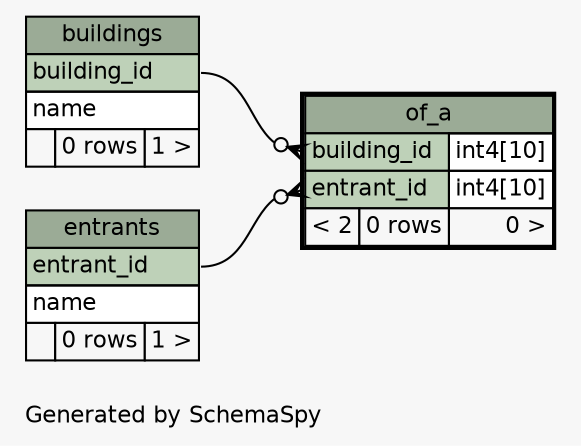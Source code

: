 // dot 2.38.0 on Mac OS X 10.11.3
// SchemaSpy rev 590
digraph "oneDegreeRelationshipsDiagram" {
  graph [
    rankdir="RL"
    bgcolor="#f7f7f7"
    label="\nGenerated by SchemaSpy"
    labeljust="l"
    nodesep="0.18"
    ranksep="0.46"
    fontname="Helvetica"
    fontsize="11"
  ];
  node [
    fontname="Helvetica"
    fontsize="11"
    shape="plaintext"
  ];
  edge [
    arrowsize="0.8"
  ];
  "of_a":"building_id":w -> "buildings":"building_id":e [arrowhead=none dir=back arrowtail=crowodot];
  "of_a":"entrant_id":w -> "entrants":"entrant_id":e [arrowhead=none dir=back arrowtail=crowodot];
  "buildings" [
    label=<
    <TABLE BORDER="0" CELLBORDER="1" CELLSPACING="0" BGCOLOR="#ffffff">
      <TR><TD COLSPAN="3" BGCOLOR="#9bab96" ALIGN="CENTER">buildings</TD></TR>
      <TR><TD PORT="building_id" COLSPAN="3" BGCOLOR="#bed1b8" ALIGN="LEFT">building_id</TD></TR>
      <TR><TD PORT="name" COLSPAN="3" ALIGN="LEFT">name</TD></TR>
      <TR><TD ALIGN="LEFT" BGCOLOR="#f7f7f7">  </TD><TD ALIGN="RIGHT" BGCOLOR="#f7f7f7">0 rows</TD><TD ALIGN="RIGHT" BGCOLOR="#f7f7f7">1 &gt;</TD></TR>
    </TABLE>>
    URL="buildings.html"
    tooltip="buildings"
  ];
  "entrants" [
    label=<
    <TABLE BORDER="0" CELLBORDER="1" CELLSPACING="0" BGCOLOR="#ffffff">
      <TR><TD COLSPAN="3" BGCOLOR="#9bab96" ALIGN="CENTER">entrants</TD></TR>
      <TR><TD PORT="entrant_id" COLSPAN="3" BGCOLOR="#bed1b8" ALIGN="LEFT">entrant_id</TD></TR>
      <TR><TD PORT="name" COLSPAN="3" ALIGN="LEFT">name</TD></TR>
      <TR><TD ALIGN="LEFT" BGCOLOR="#f7f7f7">  </TD><TD ALIGN="RIGHT" BGCOLOR="#f7f7f7">0 rows</TD><TD ALIGN="RIGHT" BGCOLOR="#f7f7f7">1 &gt;</TD></TR>
    </TABLE>>
    URL="entrants.html"
    tooltip="entrants"
  ];
  "of_a" [
    label=<
    <TABLE BORDER="2" CELLBORDER="1" CELLSPACING="0" BGCOLOR="#ffffff">
      <TR><TD COLSPAN="3" BGCOLOR="#9bab96" ALIGN="CENTER">of_a</TD></TR>
      <TR><TD PORT="building_id" COLSPAN="2" BGCOLOR="#bed1b8" ALIGN="LEFT">building_id</TD><TD PORT="building_id.type" ALIGN="LEFT">int4[10]</TD></TR>
      <TR><TD PORT="entrant_id" COLSPAN="2" BGCOLOR="#bed1b8" ALIGN="LEFT">entrant_id</TD><TD PORT="entrant_id.type" ALIGN="LEFT">int4[10]</TD></TR>
      <TR><TD ALIGN="LEFT" BGCOLOR="#f7f7f7">&lt; 2</TD><TD ALIGN="RIGHT" BGCOLOR="#f7f7f7">0 rows</TD><TD ALIGN="RIGHT" BGCOLOR="#f7f7f7">0 &gt;</TD></TR>
    </TABLE>>
    URL="of_a.html"
    tooltip="of_a"
  ];
}
